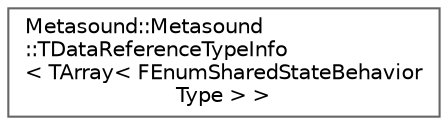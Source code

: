digraph "Graphical Class Hierarchy"
{
 // INTERACTIVE_SVG=YES
 // LATEX_PDF_SIZE
  bgcolor="transparent";
  edge [fontname=Helvetica,fontsize=10,labelfontname=Helvetica,labelfontsize=10];
  node [fontname=Helvetica,fontsize=10,shape=box,height=0.2,width=0.4];
  rankdir="LR";
  Node0 [id="Node000000",label="Metasound::Metasound\l::TDataReferenceTypeInfo\l\< TArray\< FEnumSharedStateBehavior\lType \> \>",height=0.2,width=0.4,color="grey40", fillcolor="white", style="filled",URL="$de/d9b/structMetasound_1_1_1_1Metasound_1_1TDataReferenceTypeInfo_3_01TArray_3_01FEnumSharedStateBehaviorType_01_4_01_4.html",tooltip=" "];
}
